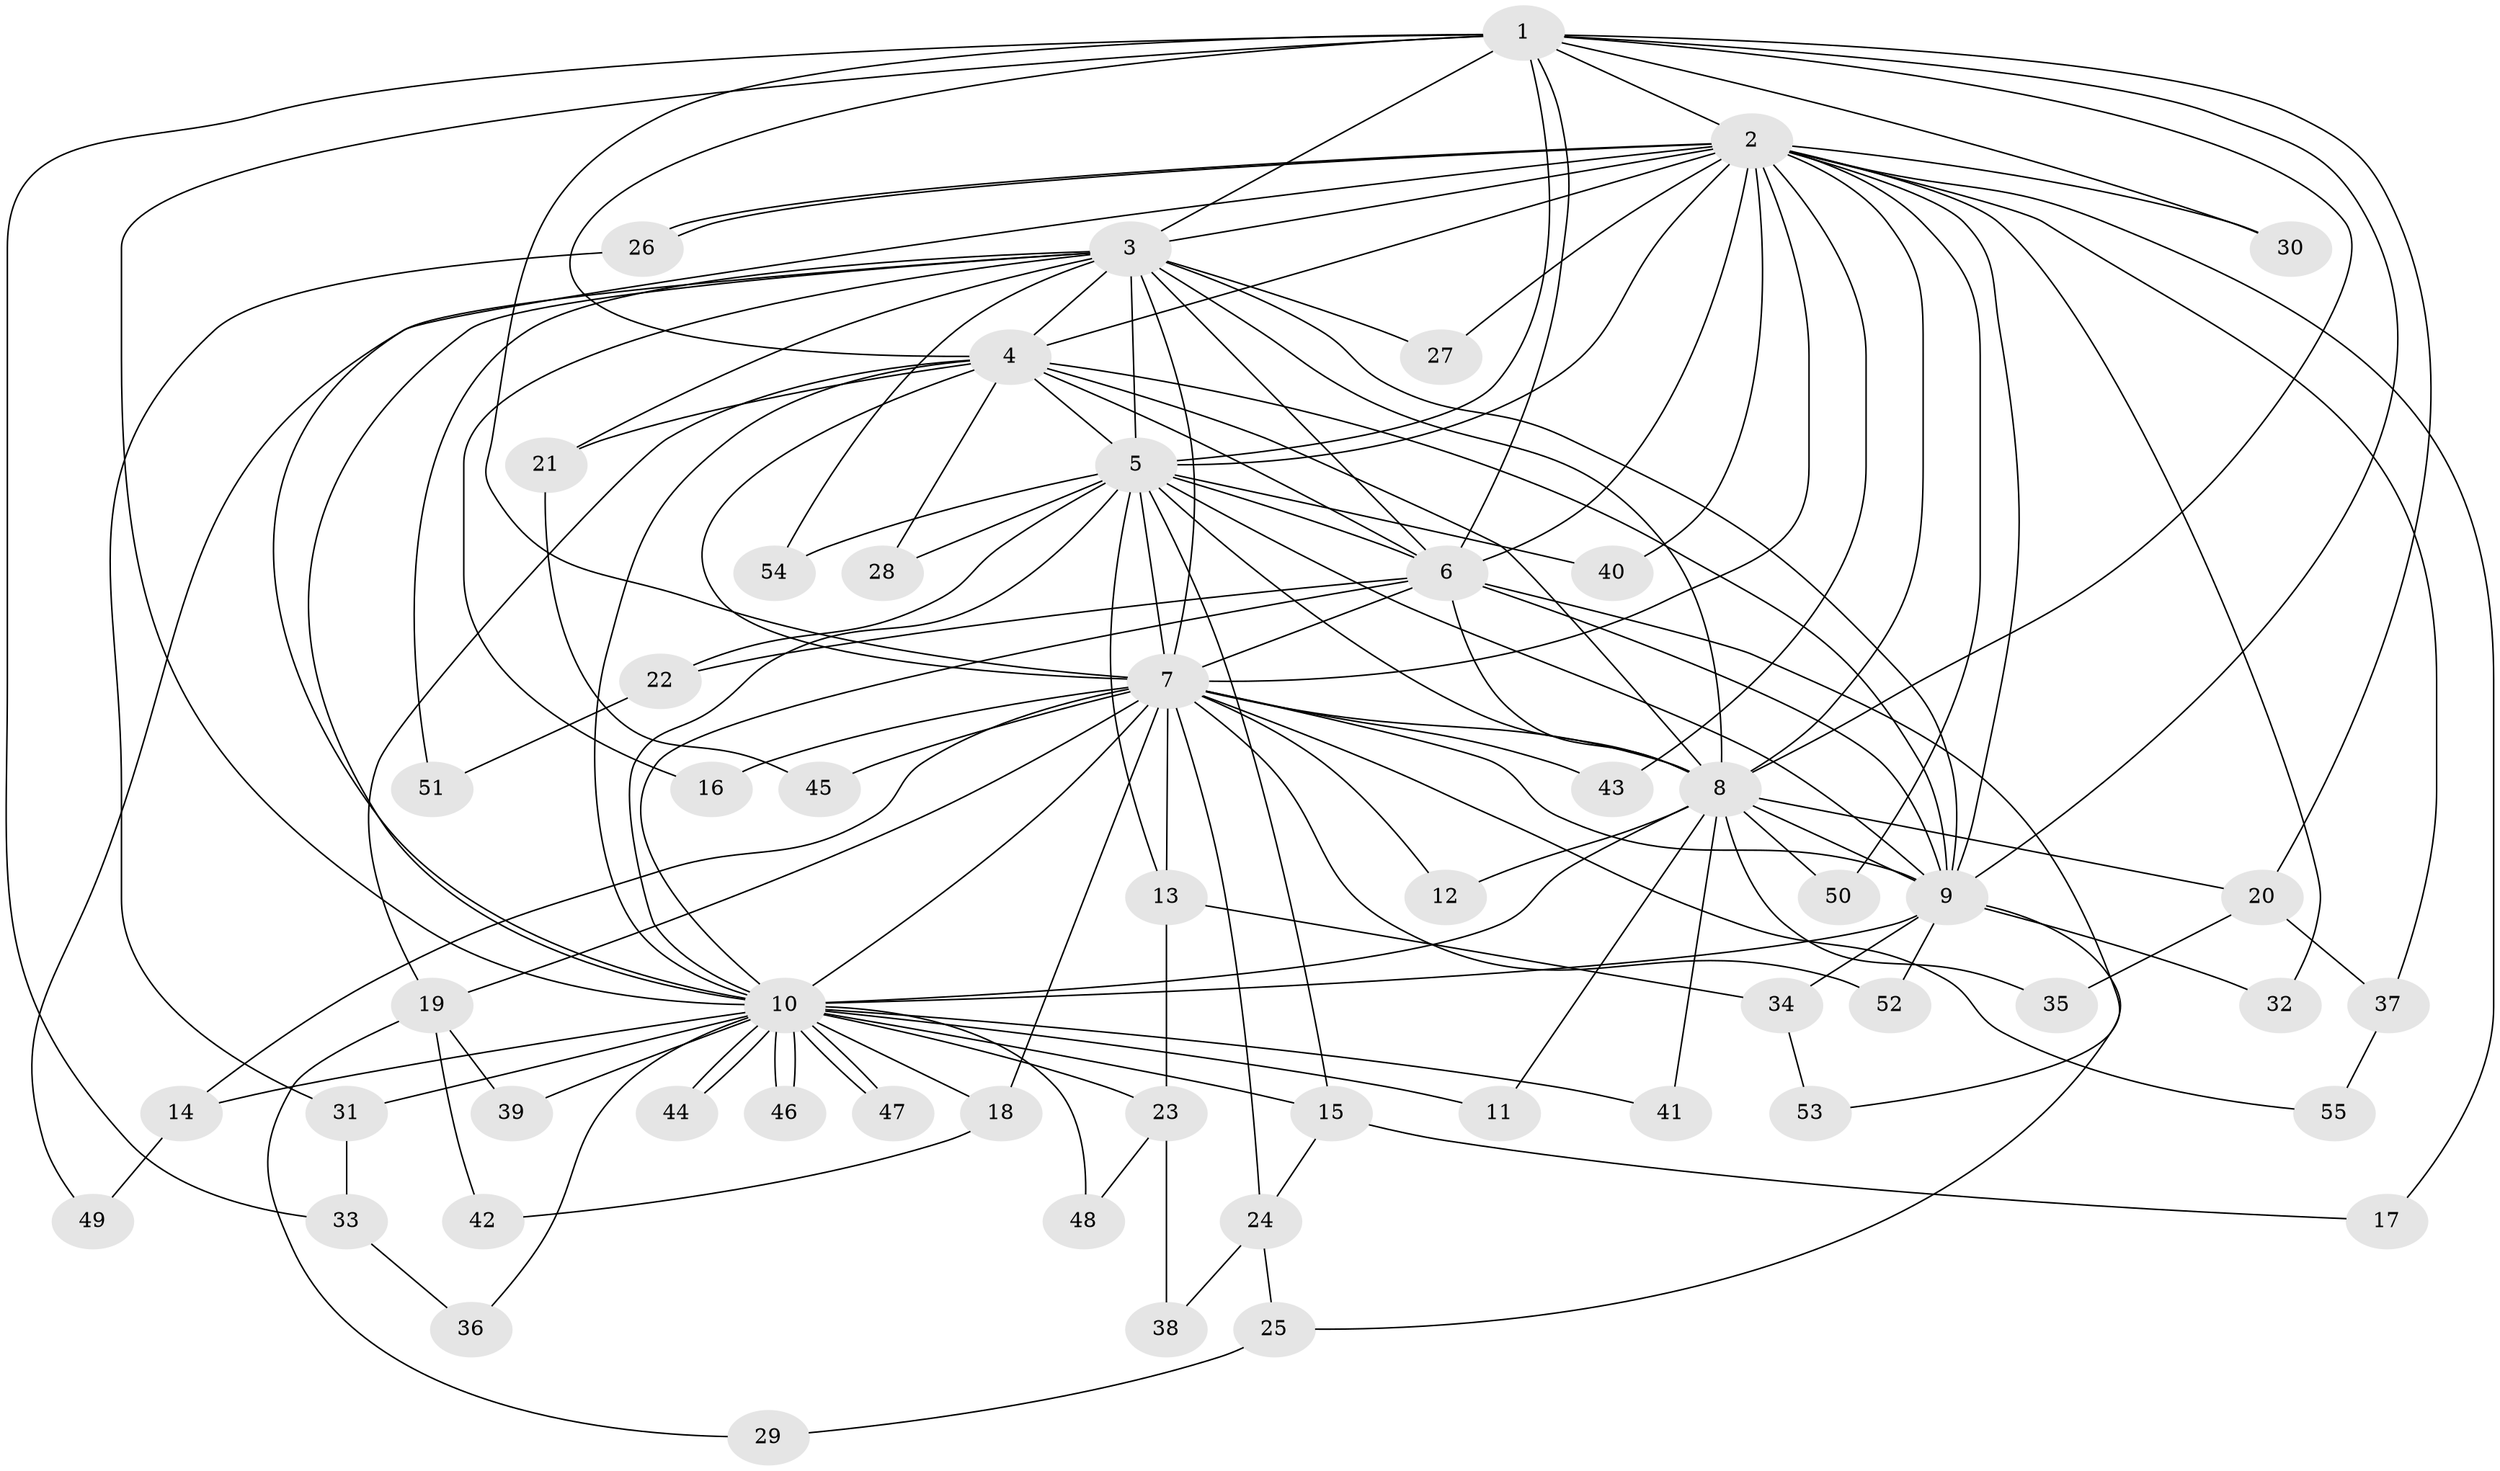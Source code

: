 // Generated by graph-tools (version 1.1) at 2025/46/03/09/25 04:46:00]
// undirected, 55 vertices, 135 edges
graph export_dot {
graph [start="1"]
  node [color=gray90,style=filled];
  1;
  2;
  3;
  4;
  5;
  6;
  7;
  8;
  9;
  10;
  11;
  12;
  13;
  14;
  15;
  16;
  17;
  18;
  19;
  20;
  21;
  22;
  23;
  24;
  25;
  26;
  27;
  28;
  29;
  30;
  31;
  32;
  33;
  34;
  35;
  36;
  37;
  38;
  39;
  40;
  41;
  42;
  43;
  44;
  45;
  46;
  47;
  48;
  49;
  50;
  51;
  52;
  53;
  54;
  55;
  1 -- 2;
  1 -- 3;
  1 -- 4;
  1 -- 5;
  1 -- 6;
  1 -- 7;
  1 -- 8;
  1 -- 9;
  1 -- 10;
  1 -- 20;
  1 -- 30;
  1 -- 33;
  2 -- 3;
  2 -- 4;
  2 -- 5;
  2 -- 6;
  2 -- 7;
  2 -- 8;
  2 -- 9;
  2 -- 10;
  2 -- 17;
  2 -- 26;
  2 -- 26;
  2 -- 27;
  2 -- 30;
  2 -- 32;
  2 -- 37;
  2 -- 40;
  2 -- 43;
  2 -- 50;
  3 -- 4;
  3 -- 5;
  3 -- 6;
  3 -- 7;
  3 -- 8;
  3 -- 9;
  3 -- 10;
  3 -- 16;
  3 -- 21;
  3 -- 27;
  3 -- 49;
  3 -- 51;
  3 -- 54;
  4 -- 5;
  4 -- 6;
  4 -- 7;
  4 -- 8;
  4 -- 9;
  4 -- 10;
  4 -- 19;
  4 -- 21;
  4 -- 28;
  5 -- 6;
  5 -- 7;
  5 -- 8;
  5 -- 9;
  5 -- 10;
  5 -- 13;
  5 -- 15;
  5 -- 22;
  5 -- 28;
  5 -- 40;
  5 -- 54;
  6 -- 7;
  6 -- 8;
  6 -- 9;
  6 -- 10;
  6 -- 22;
  6 -- 53;
  7 -- 8;
  7 -- 9;
  7 -- 10;
  7 -- 12;
  7 -- 13;
  7 -- 14;
  7 -- 16;
  7 -- 18;
  7 -- 19;
  7 -- 24;
  7 -- 43;
  7 -- 45;
  7 -- 52;
  7 -- 55;
  8 -- 9;
  8 -- 10;
  8 -- 11;
  8 -- 12;
  8 -- 20;
  8 -- 35;
  8 -- 41;
  8 -- 50;
  9 -- 10;
  9 -- 25;
  9 -- 32;
  9 -- 34;
  9 -- 52;
  10 -- 11;
  10 -- 14;
  10 -- 15;
  10 -- 18;
  10 -- 23;
  10 -- 31;
  10 -- 36;
  10 -- 39;
  10 -- 41;
  10 -- 44;
  10 -- 44;
  10 -- 46;
  10 -- 46;
  10 -- 47;
  10 -- 47;
  10 -- 48;
  13 -- 23;
  13 -- 34;
  14 -- 49;
  15 -- 17;
  15 -- 24;
  18 -- 42;
  19 -- 29;
  19 -- 39;
  19 -- 42;
  20 -- 35;
  20 -- 37;
  21 -- 45;
  22 -- 51;
  23 -- 38;
  23 -- 48;
  24 -- 25;
  24 -- 38;
  25 -- 29;
  26 -- 31;
  31 -- 33;
  33 -- 36;
  34 -- 53;
  37 -- 55;
}
